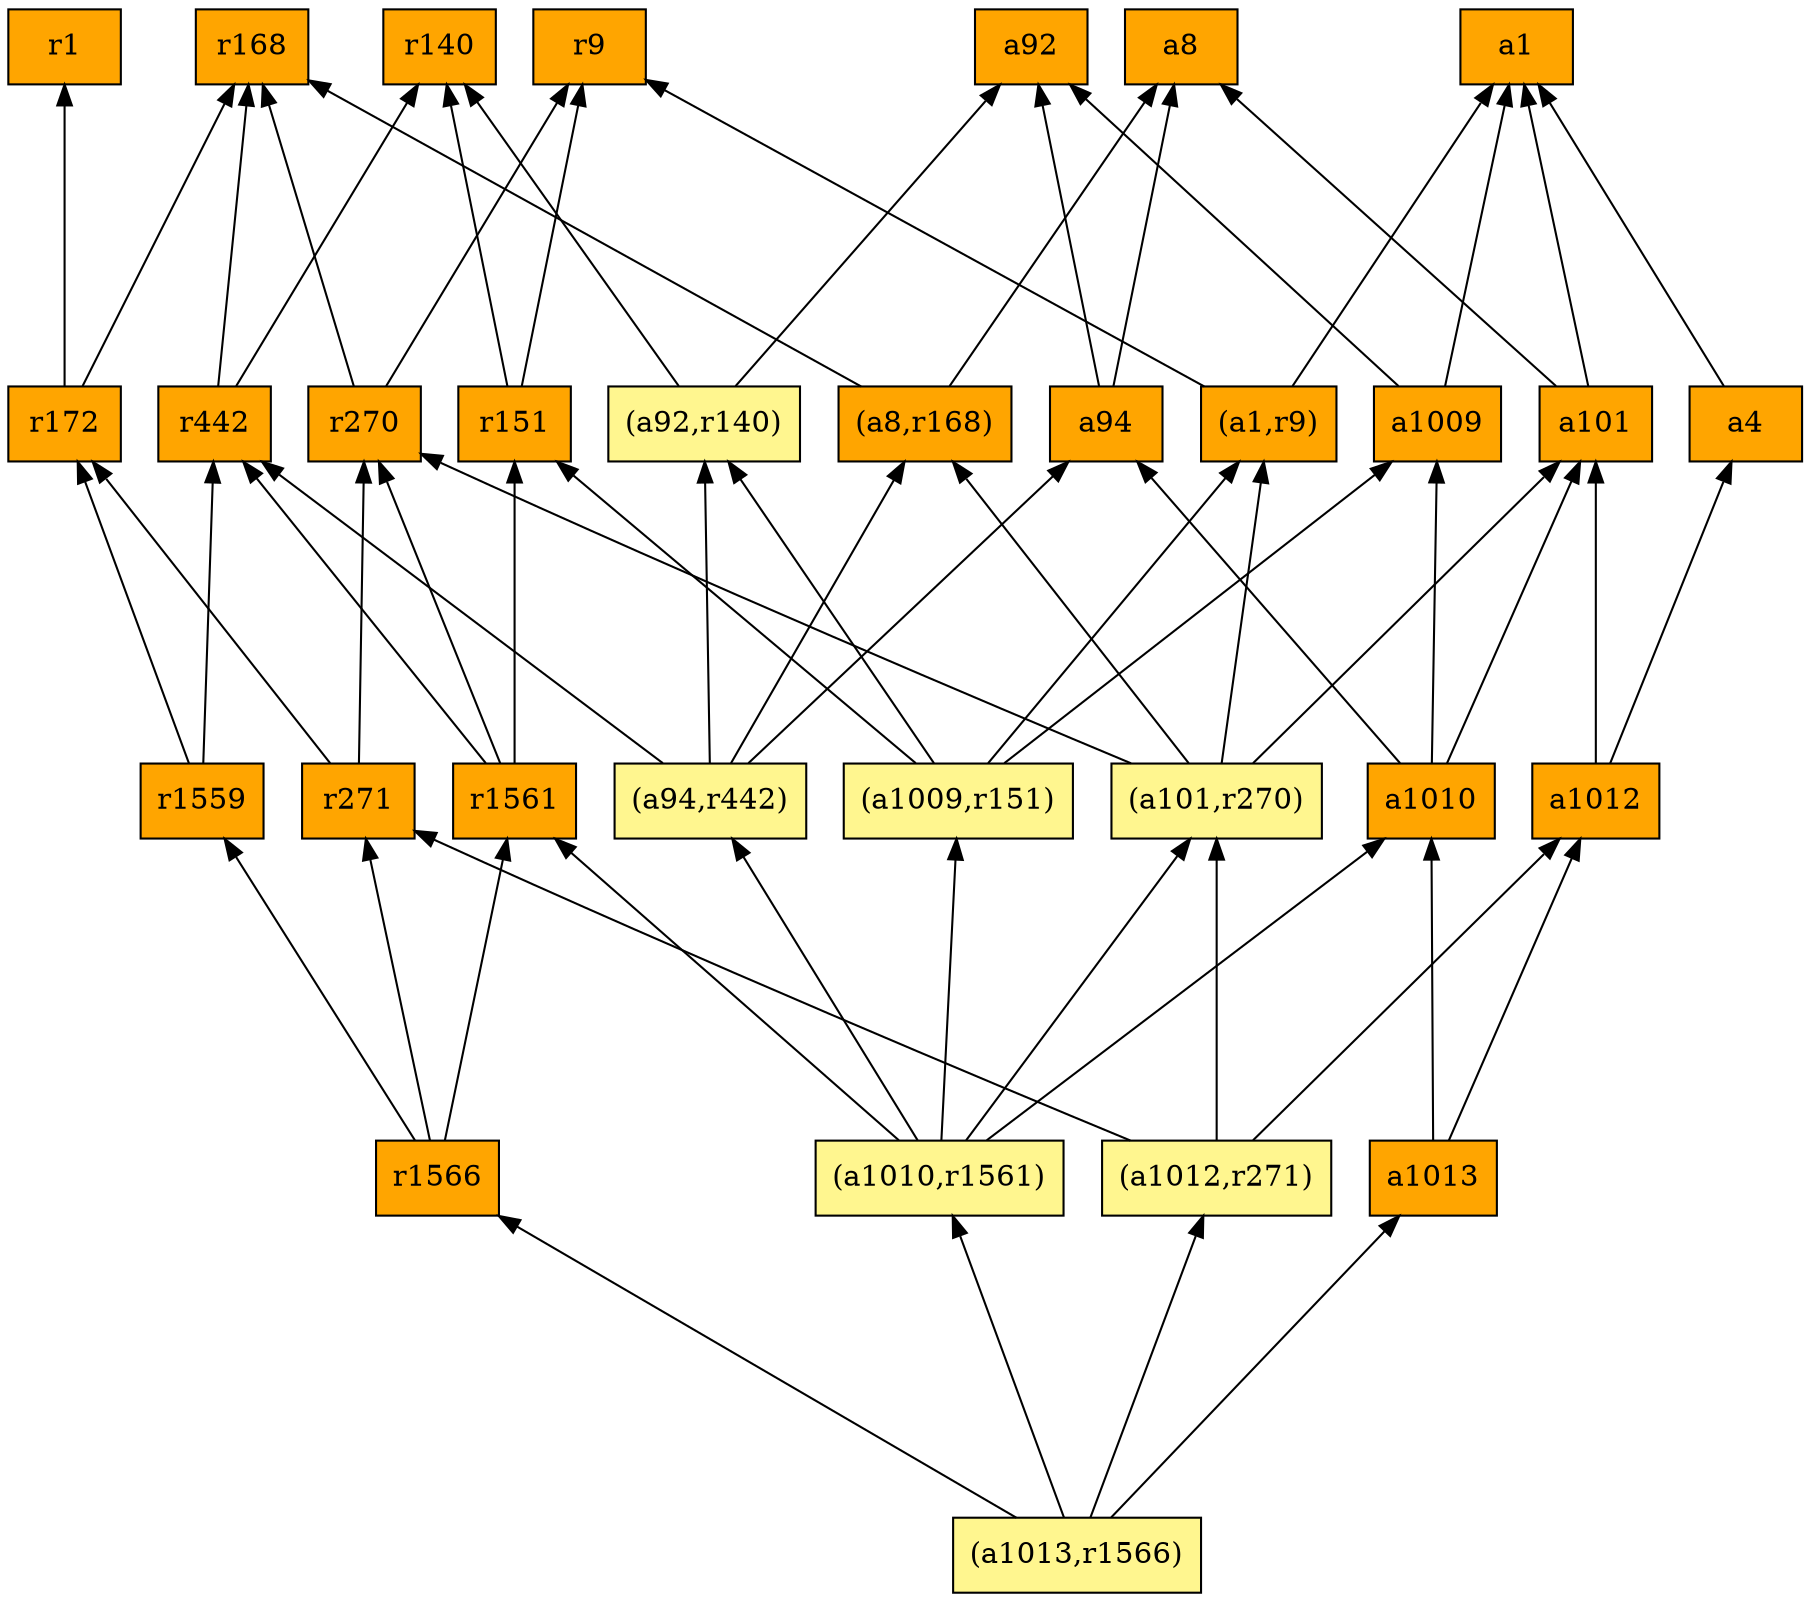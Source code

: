 digraph G {
rankdir=BT;ranksep="2.0";
"(a1,r9)" [shape=record,fillcolor=orange,style=filled,label="{(a1,r9)}"];
"a1009" [shape=record,fillcolor=orange,style=filled,label="{a1009}"];
"r271" [shape=record,fillcolor=orange,style=filled,label="{r271}"];
"a92" [shape=record,fillcolor=orange,style=filled,label="{a92}"];
"a8" [shape=record,fillcolor=orange,style=filled,label="{a8}"];
"(a94,r442)" [shape=record,fillcolor=khaki1,style=filled,label="{(a94,r442)}"];
"(a8,r168)" [shape=record,fillcolor=orange,style=filled,label="{(a8,r168)}"];
"(a92,r140)" [shape=record,fillcolor=khaki1,style=filled,label="{(a92,r140)}"];
"r9" [shape=record,fillcolor=orange,style=filled,label="{r9}"];
"(a1012,r271)" [shape=record,fillcolor=khaki1,style=filled,label="{(a1012,r271)}"];
"(a101,r270)" [shape=record,fillcolor=khaki1,style=filled,label="{(a101,r270)}"];
"(a1013,r1566)" [shape=record,fillcolor=khaki1,style=filled,label="{(a1013,r1566)}"];
"a101" [shape=record,fillcolor=orange,style=filled,label="{a101}"];
"r1559" [shape=record,fillcolor=orange,style=filled,label="{r1559}"];
"r151" [shape=record,fillcolor=orange,style=filled,label="{r151}"];
"a1010" [shape=record,fillcolor=orange,style=filled,label="{a1010}"];
"r270" [shape=record,fillcolor=orange,style=filled,label="{r270}"];
"a1" [shape=record,fillcolor=orange,style=filled,label="{a1}"];
"(a1009,r151)" [shape=record,fillcolor=khaki1,style=filled,label="{(a1009,r151)}"];
"r172" [shape=record,fillcolor=orange,style=filled,label="{r172}"];
"r140" [shape=record,fillcolor=orange,style=filled,label="{r140}"];
"a4" [shape=record,fillcolor=orange,style=filled,label="{a4}"];
"r1561" [shape=record,fillcolor=orange,style=filled,label="{r1561}"];
"a1012" [shape=record,fillcolor=orange,style=filled,label="{a1012}"];
"r1566" [shape=record,fillcolor=orange,style=filled,label="{r1566}"];
"a1013" [shape=record,fillcolor=orange,style=filled,label="{a1013}"];
"r1" [shape=record,fillcolor=orange,style=filled,label="{r1}"];
"a94" [shape=record,fillcolor=orange,style=filled,label="{a94}"];
"r442" [shape=record,fillcolor=orange,style=filled,label="{r442}"];
"(a1010,r1561)" [shape=record,fillcolor=khaki1,style=filled,label="{(a1010,r1561)}"];
"r168" [shape=record,fillcolor=orange,style=filled,label="{r168}"];
"(a1,r9)" -> "r9"
"(a1,r9)" -> "a1"
"a1009" -> "a1"
"a1009" -> "a92"
"r271" -> "r270"
"r271" -> "r172"
"(a94,r442)" -> "(a8,r168)"
"(a94,r442)" -> "(a92,r140)"
"(a94,r442)" -> "r442"
"(a94,r442)" -> "a94"
"(a8,r168)" -> "a8"
"(a8,r168)" -> "r168"
"(a92,r140)" -> "a92"
"(a92,r140)" -> "r140"
"(a1012,r271)" -> "r271"
"(a1012,r271)" -> "a1012"
"(a1012,r271)" -> "(a101,r270)"
"(a101,r270)" -> "(a1,r9)"
"(a101,r270)" -> "r270"
"(a101,r270)" -> "a101"
"(a101,r270)" -> "(a8,r168)"
"(a1013,r1566)" -> "r1566"
"(a1013,r1566)" -> "a1013"
"(a1013,r1566)" -> "(a1012,r271)"
"(a1013,r1566)" -> "(a1010,r1561)"
"a101" -> "a1"
"a101" -> "a8"
"r1559" -> "r172"
"r1559" -> "r442"
"r151" -> "r9"
"r151" -> "r140"
"a1010" -> "a1009"
"a1010" -> "a94"
"a1010" -> "a101"
"r270" -> "r9"
"r270" -> "r168"
"(a1009,r151)" -> "a1009"
"(a1009,r151)" -> "(a1,r9)"
"(a1009,r151)" -> "(a92,r140)"
"(a1009,r151)" -> "r151"
"r172" -> "r1"
"r172" -> "r168"
"a4" -> "a1"
"r1561" -> "r270"
"r1561" -> "r442"
"r1561" -> "r151"
"a1012" -> "a4"
"a1012" -> "a101"
"r1566" -> "r271"
"r1566" -> "r1559"
"r1566" -> "r1561"
"a1013" -> "a1012"
"a1013" -> "a1010"
"a94" -> "a92"
"a94" -> "a8"
"r442" -> "r168"
"r442" -> "r140"
"(a1010,r1561)" -> "(a1009,r151)"
"(a1010,r1561)" -> "(a94,r442)"
"(a1010,r1561)" -> "r1561"
"(a1010,r1561)" -> "(a101,r270)"
"(a1010,r1561)" -> "a1010"
}